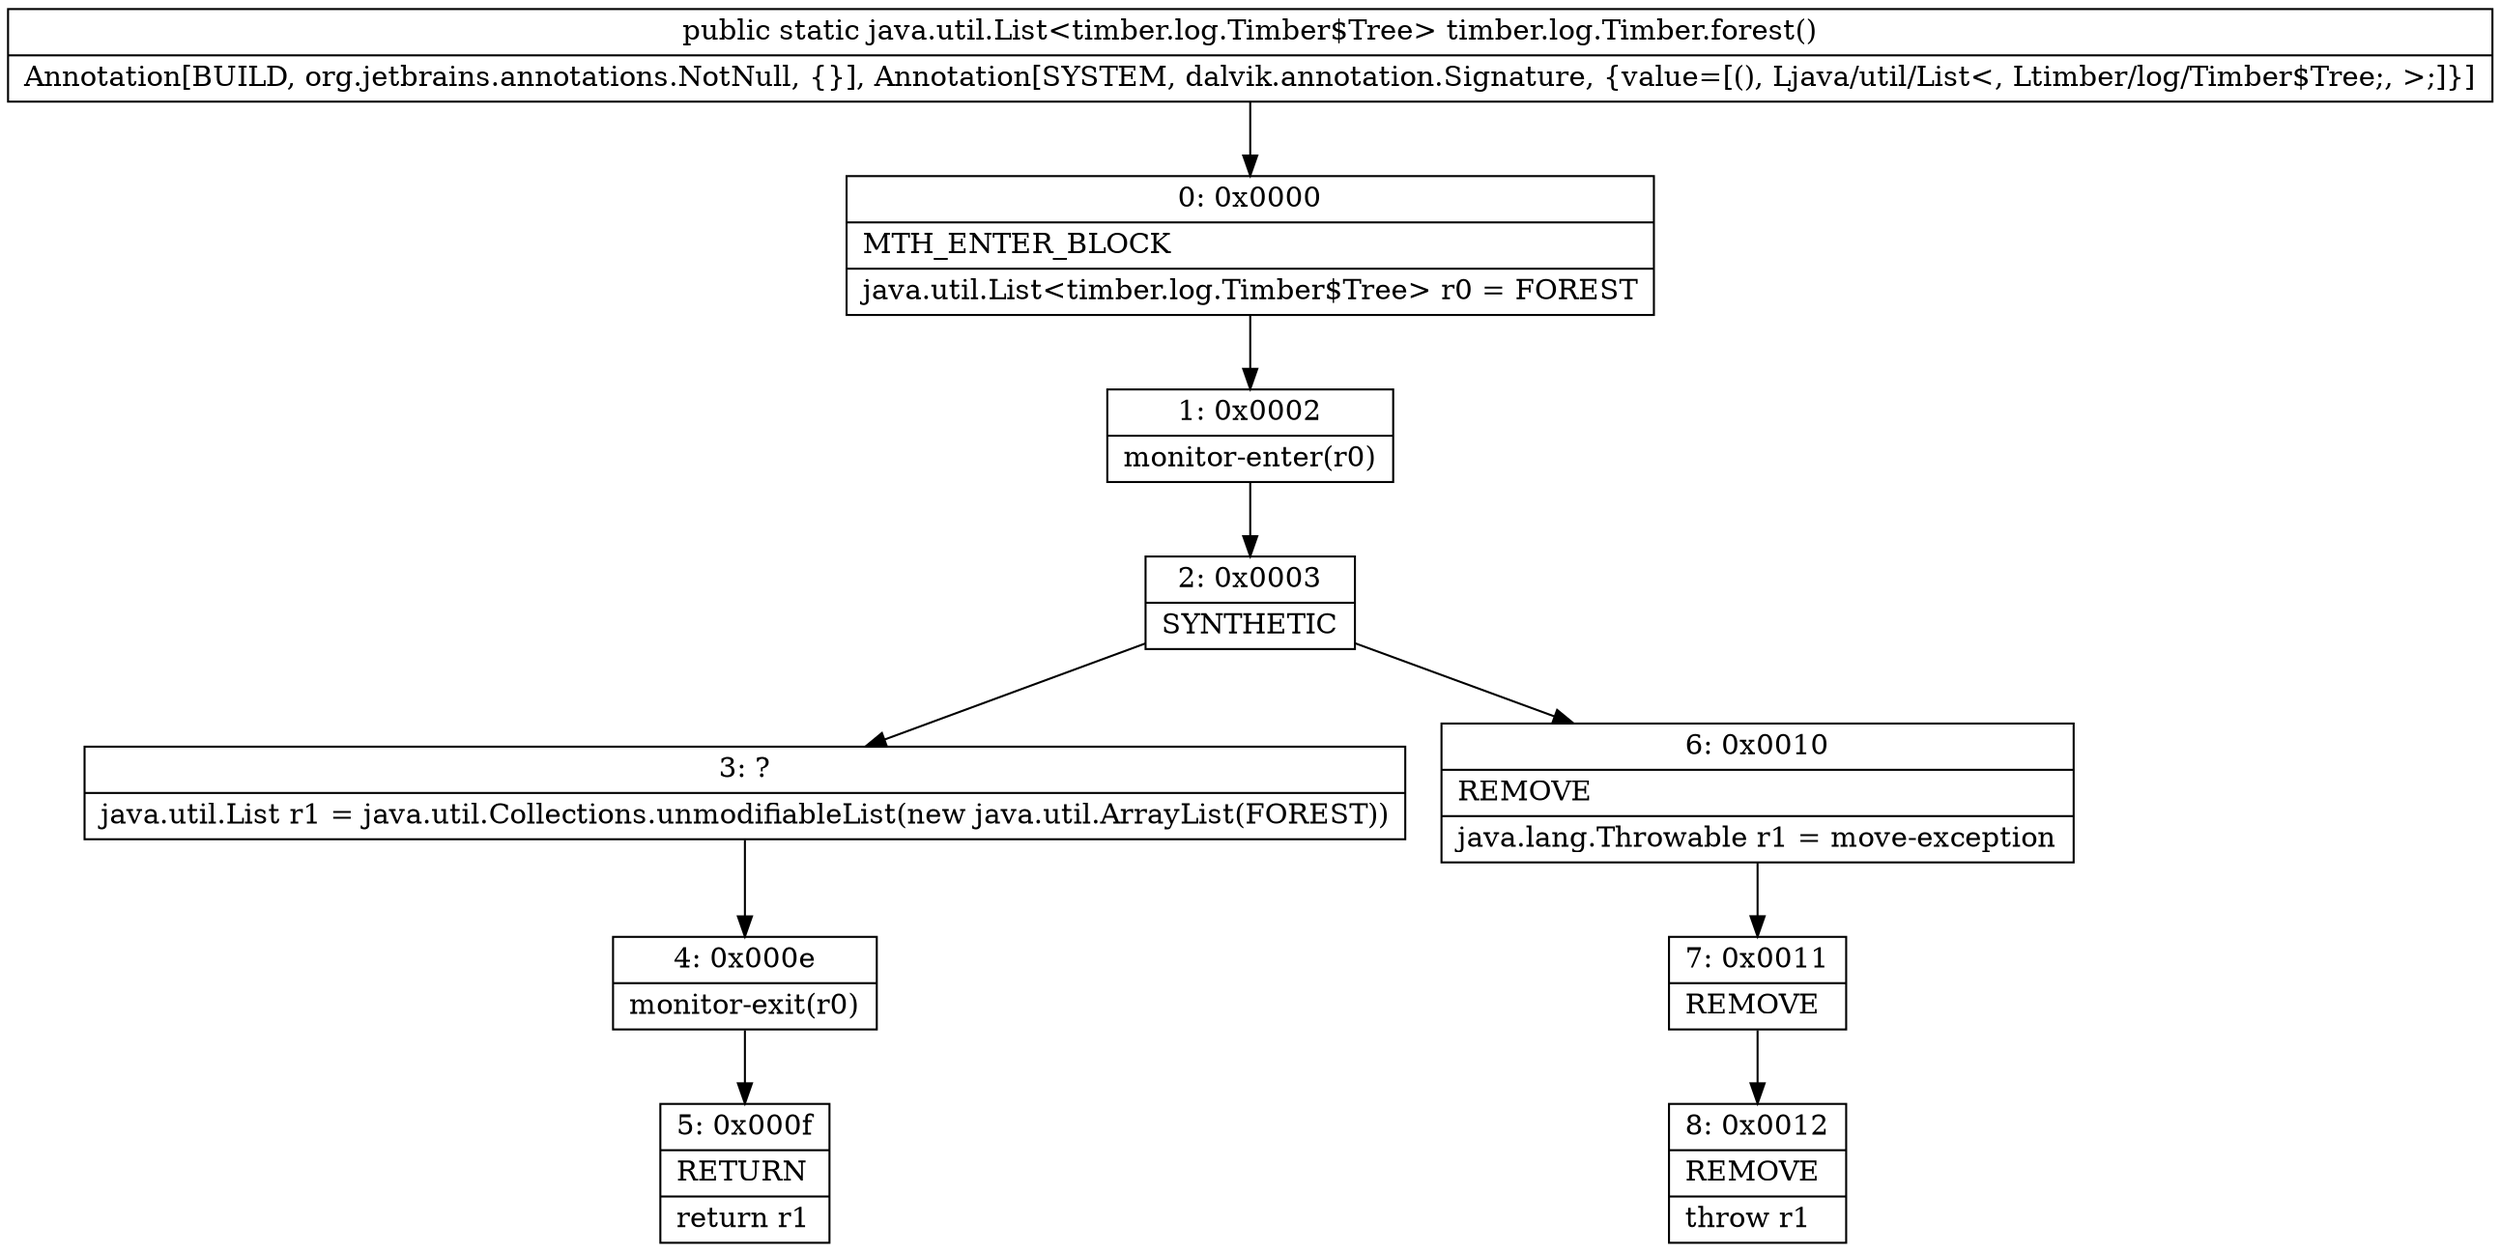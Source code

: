digraph "CFG fortimber.log.Timber.forest()Ljava\/util\/List;" {
Node_0 [shape=record,label="{0\:\ 0x0000|MTH_ENTER_BLOCK\l|java.util.List\<timber.log.Timber$Tree\> r0 = FOREST\l}"];
Node_1 [shape=record,label="{1\:\ 0x0002|monitor\-enter(r0)\l}"];
Node_2 [shape=record,label="{2\:\ 0x0003|SYNTHETIC\l}"];
Node_3 [shape=record,label="{3\:\ ?|java.util.List r1 = java.util.Collections.unmodifiableList(new java.util.ArrayList(FOREST))\l}"];
Node_4 [shape=record,label="{4\:\ 0x000e|monitor\-exit(r0)\l}"];
Node_5 [shape=record,label="{5\:\ 0x000f|RETURN\l|return r1\l}"];
Node_6 [shape=record,label="{6\:\ 0x0010|REMOVE\l|java.lang.Throwable r1 = move\-exception\l}"];
Node_7 [shape=record,label="{7\:\ 0x0011|REMOVE\l}"];
Node_8 [shape=record,label="{8\:\ 0x0012|REMOVE\l|throw r1\l}"];
MethodNode[shape=record,label="{public static java.util.List\<timber.log.Timber$Tree\> timber.log.Timber.forest()  | Annotation[BUILD, org.jetbrains.annotations.NotNull, \{\}], Annotation[SYSTEM, dalvik.annotation.Signature, \{value=[(), Ljava\/util\/List\<, Ltimber\/log\/Timber$Tree;, \>;]\}]\l}"];
MethodNode -> Node_0;
Node_0 -> Node_1;
Node_1 -> Node_2;
Node_2 -> Node_3;
Node_2 -> Node_6;
Node_3 -> Node_4;
Node_4 -> Node_5;
Node_6 -> Node_7;
Node_7 -> Node_8;
}

